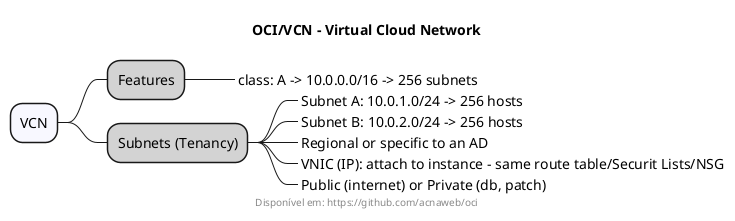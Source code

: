 @startmindmap

title "OCI/VCN - Virtual Cloud Network"
footer Disponível em: https://github.com/acnaweb/oci

*[#F8F8FF]  VCN

**[#LightGray] Features

***_ class: A -> 10.0.0.0/16 -> 256 subnets


**[#LightGray] Subnets (Tenancy)

***_ Subnet A: 10.0.1.0/24 -> 256 hosts
***_ Subnet B: 10.0.2.0/24 -> 256 hosts
***_ Regional or specific to an AD
***_ VNIC (IP): attach to instance - same route table/Securit Lists/NSG
***_ Public (internet) or Private (db, patch)


@endmindmap
